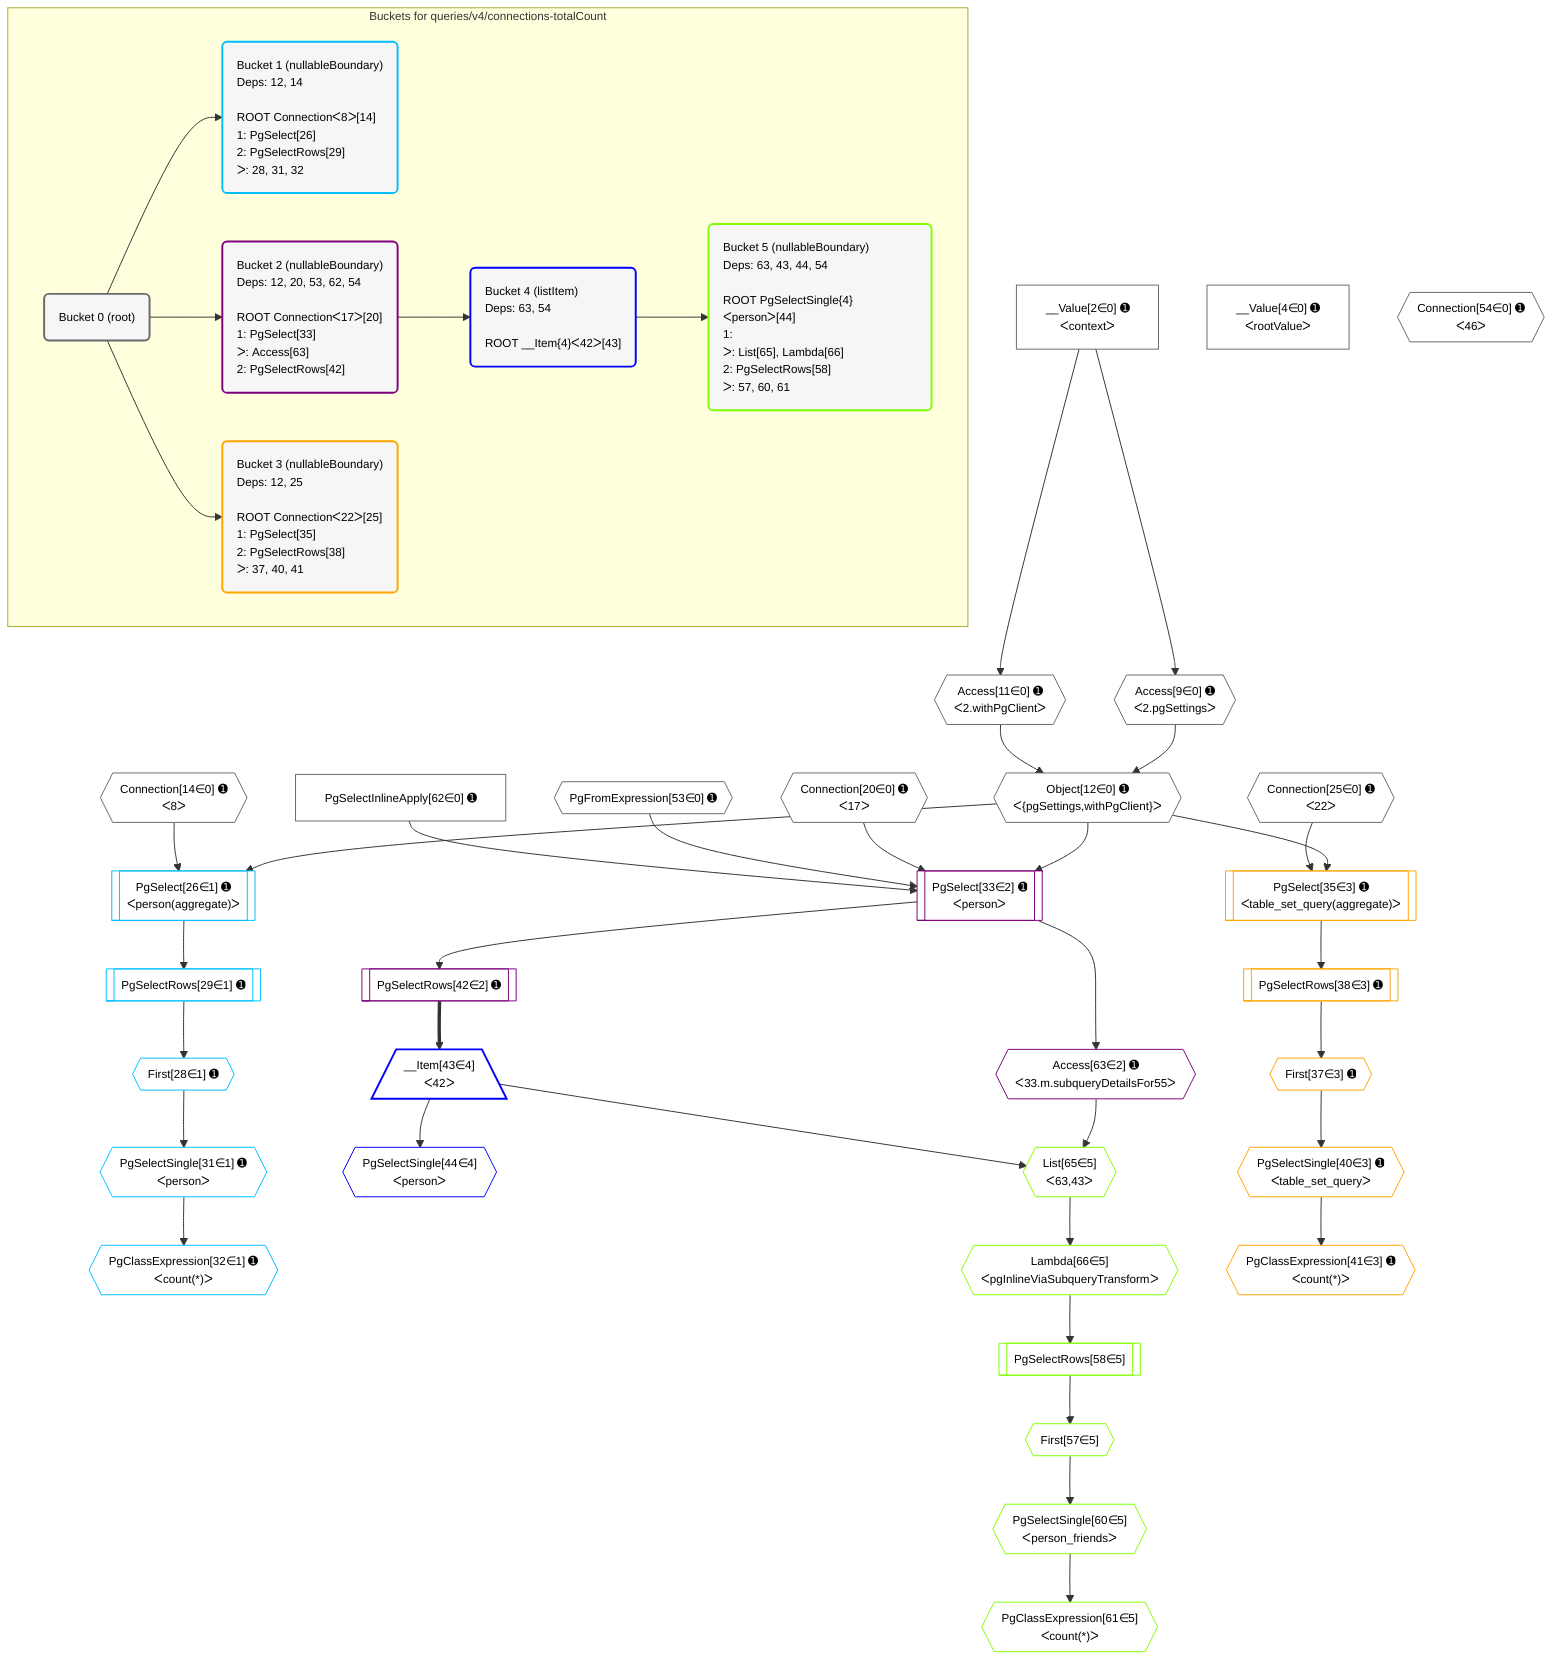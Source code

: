 %%{init: {'themeVariables': { 'fontSize': '12px'}}}%%
graph TD
    classDef path fill:#eee,stroke:#000,color:#000
    classDef plan fill:#fff,stroke-width:1px,color:#000
    classDef itemplan fill:#fff,stroke-width:2px,color:#000
    classDef unbatchedplan fill:#dff,stroke-width:1px,color:#000
    classDef sideeffectplan fill:#fcc,stroke-width:2px,color:#000
    classDef bucket fill:#f6f6f6,color:#000,stroke-width:2px,text-align:left

    subgraph "Buckets for queries/v4/connections-totalCount"
    Bucket0("Bucket 0 (root)"):::bucket
    Bucket1("Bucket 1 (nullableBoundary)<br />Deps: 12, 14<br /><br />ROOT Connectionᐸ8ᐳ[14]<br />1: PgSelect[26]<br />2: PgSelectRows[29]<br />ᐳ: 28, 31, 32"):::bucket
    Bucket2("Bucket 2 (nullableBoundary)<br />Deps: 12, 20, 53, 62, 54<br /><br />ROOT Connectionᐸ17ᐳ[20]<br />1: PgSelect[33]<br />ᐳ: Access[63]<br />2: PgSelectRows[42]"):::bucket
    Bucket3("Bucket 3 (nullableBoundary)<br />Deps: 12, 25<br /><br />ROOT Connectionᐸ22ᐳ[25]<br />1: PgSelect[35]<br />2: PgSelectRows[38]<br />ᐳ: 37, 40, 41"):::bucket
    Bucket4("Bucket 4 (listItem)<br />Deps: 63, 54<br /><br />ROOT __Item{4}ᐸ42ᐳ[43]"):::bucket
    Bucket5("Bucket 5 (nullableBoundary)<br />Deps: 63, 43, 44, 54<br /><br />ROOT PgSelectSingle{4}ᐸpersonᐳ[44]<br />1: <br />ᐳ: List[65], Lambda[66]<br />2: PgSelectRows[58]<br />ᐳ: 57, 60, 61"):::bucket
    end
    Bucket0 --> Bucket1 & Bucket2 & Bucket3
    Bucket2 --> Bucket4
    Bucket4 --> Bucket5

    %% plan dependencies
    Object12{{"Object[12∈0] ➊<br />ᐸ{pgSettings,withPgClient}ᐳ"}}:::plan
    Access9{{"Access[9∈0] ➊<br />ᐸ2.pgSettingsᐳ"}}:::plan
    Access11{{"Access[11∈0] ➊<br />ᐸ2.withPgClientᐳ"}}:::plan
    Access9 & Access11 --> Object12
    __Value2["__Value[2∈0] ➊<br />ᐸcontextᐳ"]:::plan
    __Value2 --> Access9
    __Value2 --> Access11
    __Value4["__Value[4∈0] ➊<br />ᐸrootValueᐳ"]:::plan
    Connection14{{"Connection[14∈0] ➊<br />ᐸ8ᐳ"}}:::plan
    Connection20{{"Connection[20∈0] ➊<br />ᐸ17ᐳ"}}:::plan
    Connection25{{"Connection[25∈0] ➊<br />ᐸ22ᐳ"}}:::plan
    PgFromExpression53{{"PgFromExpression[53∈0] ➊"}}:::plan
    Connection54{{"Connection[54∈0] ➊<br />ᐸ46ᐳ"}}:::plan
    PgSelectInlineApply62["PgSelectInlineApply[62∈0] ➊"]:::plan
    PgSelect26[["PgSelect[26∈1] ➊<br />ᐸperson(aggregate)ᐳ"]]:::plan
    Object12 & Connection14 --> PgSelect26
    First28{{"First[28∈1] ➊"}}:::plan
    PgSelectRows29[["PgSelectRows[29∈1] ➊"]]:::plan
    PgSelectRows29 --> First28
    PgSelect26 --> PgSelectRows29
    PgSelectSingle31{{"PgSelectSingle[31∈1] ➊<br />ᐸpersonᐳ"}}:::plan
    First28 --> PgSelectSingle31
    PgClassExpression32{{"PgClassExpression[32∈1] ➊<br />ᐸcount(*)ᐳ"}}:::plan
    PgSelectSingle31 --> PgClassExpression32
    PgSelect33[["PgSelect[33∈2] ➊<br />ᐸpersonᐳ"]]:::plan
    Object12 & Connection20 & PgFromExpression53 & PgSelectInlineApply62 --> PgSelect33
    PgSelectRows42[["PgSelectRows[42∈2] ➊"]]:::plan
    PgSelect33 --> PgSelectRows42
    Access63{{"Access[63∈2] ➊<br />ᐸ33.m.subqueryDetailsFor55ᐳ"}}:::plan
    PgSelect33 --> Access63
    __Item43[/"__Item[43∈4]<br />ᐸ42ᐳ"\]:::itemplan
    PgSelectRows42 ==> __Item43
    PgSelectSingle44{{"PgSelectSingle[44∈4]<br />ᐸpersonᐳ"}}:::plan
    __Item43 --> PgSelectSingle44
    List65{{"List[65∈5]<br />ᐸ63,43ᐳ"}}:::plan
    Access63 & __Item43 --> List65
    First57{{"First[57∈5]"}}:::plan
    PgSelectRows58[["PgSelectRows[58∈5]"]]:::plan
    PgSelectRows58 --> First57
    Lambda66{{"Lambda[66∈5]<br />ᐸpgInlineViaSubqueryTransformᐳ"}}:::plan
    Lambda66 --> PgSelectRows58
    PgSelectSingle60{{"PgSelectSingle[60∈5]<br />ᐸperson_friendsᐳ"}}:::plan
    First57 --> PgSelectSingle60
    PgClassExpression61{{"PgClassExpression[61∈5]<br />ᐸcount(*)ᐳ"}}:::plan
    PgSelectSingle60 --> PgClassExpression61
    List65 --> Lambda66
    PgSelect35[["PgSelect[35∈3] ➊<br />ᐸtable_set_query(aggregate)ᐳ"]]:::plan
    Object12 & Connection25 --> PgSelect35
    First37{{"First[37∈3] ➊"}}:::plan
    PgSelectRows38[["PgSelectRows[38∈3] ➊"]]:::plan
    PgSelectRows38 --> First37
    PgSelect35 --> PgSelectRows38
    PgSelectSingle40{{"PgSelectSingle[40∈3] ➊<br />ᐸtable_set_queryᐳ"}}:::plan
    First37 --> PgSelectSingle40
    PgClassExpression41{{"PgClassExpression[41∈3] ➊<br />ᐸcount(*)ᐳ"}}:::plan
    PgSelectSingle40 --> PgClassExpression41

    %% define steps
    classDef bucket0 stroke:#696969
    class Bucket0,__Value2,__Value4,Access9,Access11,Object12,Connection14,Connection20,Connection25,PgFromExpression53,Connection54,PgSelectInlineApply62 bucket0
    classDef bucket1 stroke:#00bfff
    class Bucket1,PgSelect26,First28,PgSelectRows29,PgSelectSingle31,PgClassExpression32 bucket1
    classDef bucket2 stroke:#7f007f
    class Bucket2,PgSelect33,PgSelectRows42,Access63 bucket2
    classDef bucket3 stroke:#ffa500
    class Bucket3,PgSelect35,First37,PgSelectRows38,PgSelectSingle40,PgClassExpression41 bucket3
    classDef bucket4 stroke:#0000ff
    class Bucket4,__Item43,PgSelectSingle44 bucket4
    classDef bucket5 stroke:#7fff00
    class Bucket5,First57,PgSelectRows58,PgSelectSingle60,PgClassExpression61,List65,Lambda66 bucket5